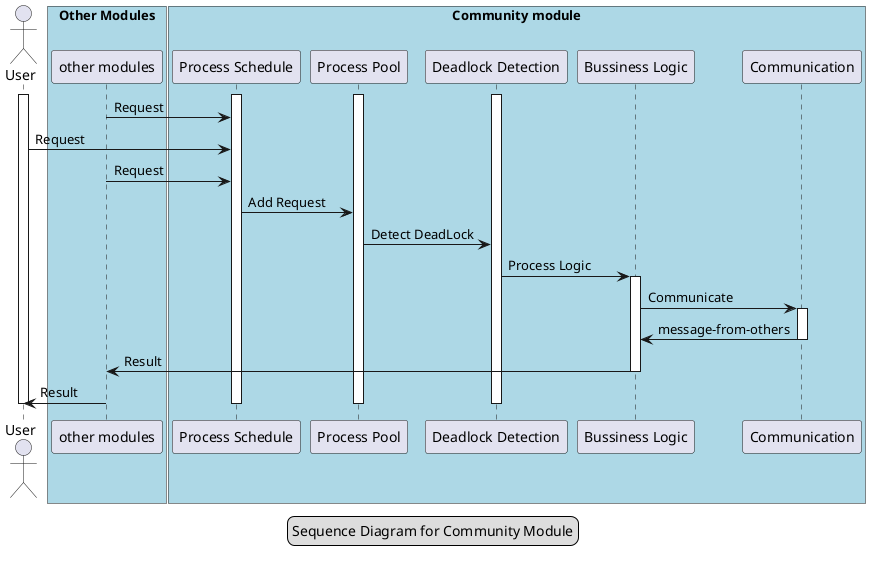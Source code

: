 @startuml

actor User
box "Other Modules" #LightBlue
participant "other modules" as modules
end box

box "Community module" #LightBlue
participant "Process Schedule" as Scheduler
participant "Process Pool" as Pool
participant "Deadlock Detection" as DeadLock
participant "Bussiness Logic" as logic
participant "Communication" as Comm
end box

activate User
activate Pool
activate Scheduler
activate DeadLock

modules -> Scheduler : Request
User -> Scheduler : Request
modules -> Scheduler :Request

Scheduler -> Pool: Add Request
Pool -> DeadLock: Detect DeadLock
DeadLock -> logic: Process Logic
activate logic
logic -> Comm: Communicate
activate Comm
Comm -> logic: message-from-others
deactivate Comm
logic -> modules: Result
deactivate logic
modules -> User: Result

deactivate DeadLock
deactivate Scheduler
deactivate Pool
deactivate User



legend center
Sequence Diagram for Community Module
endlegend
@enduml